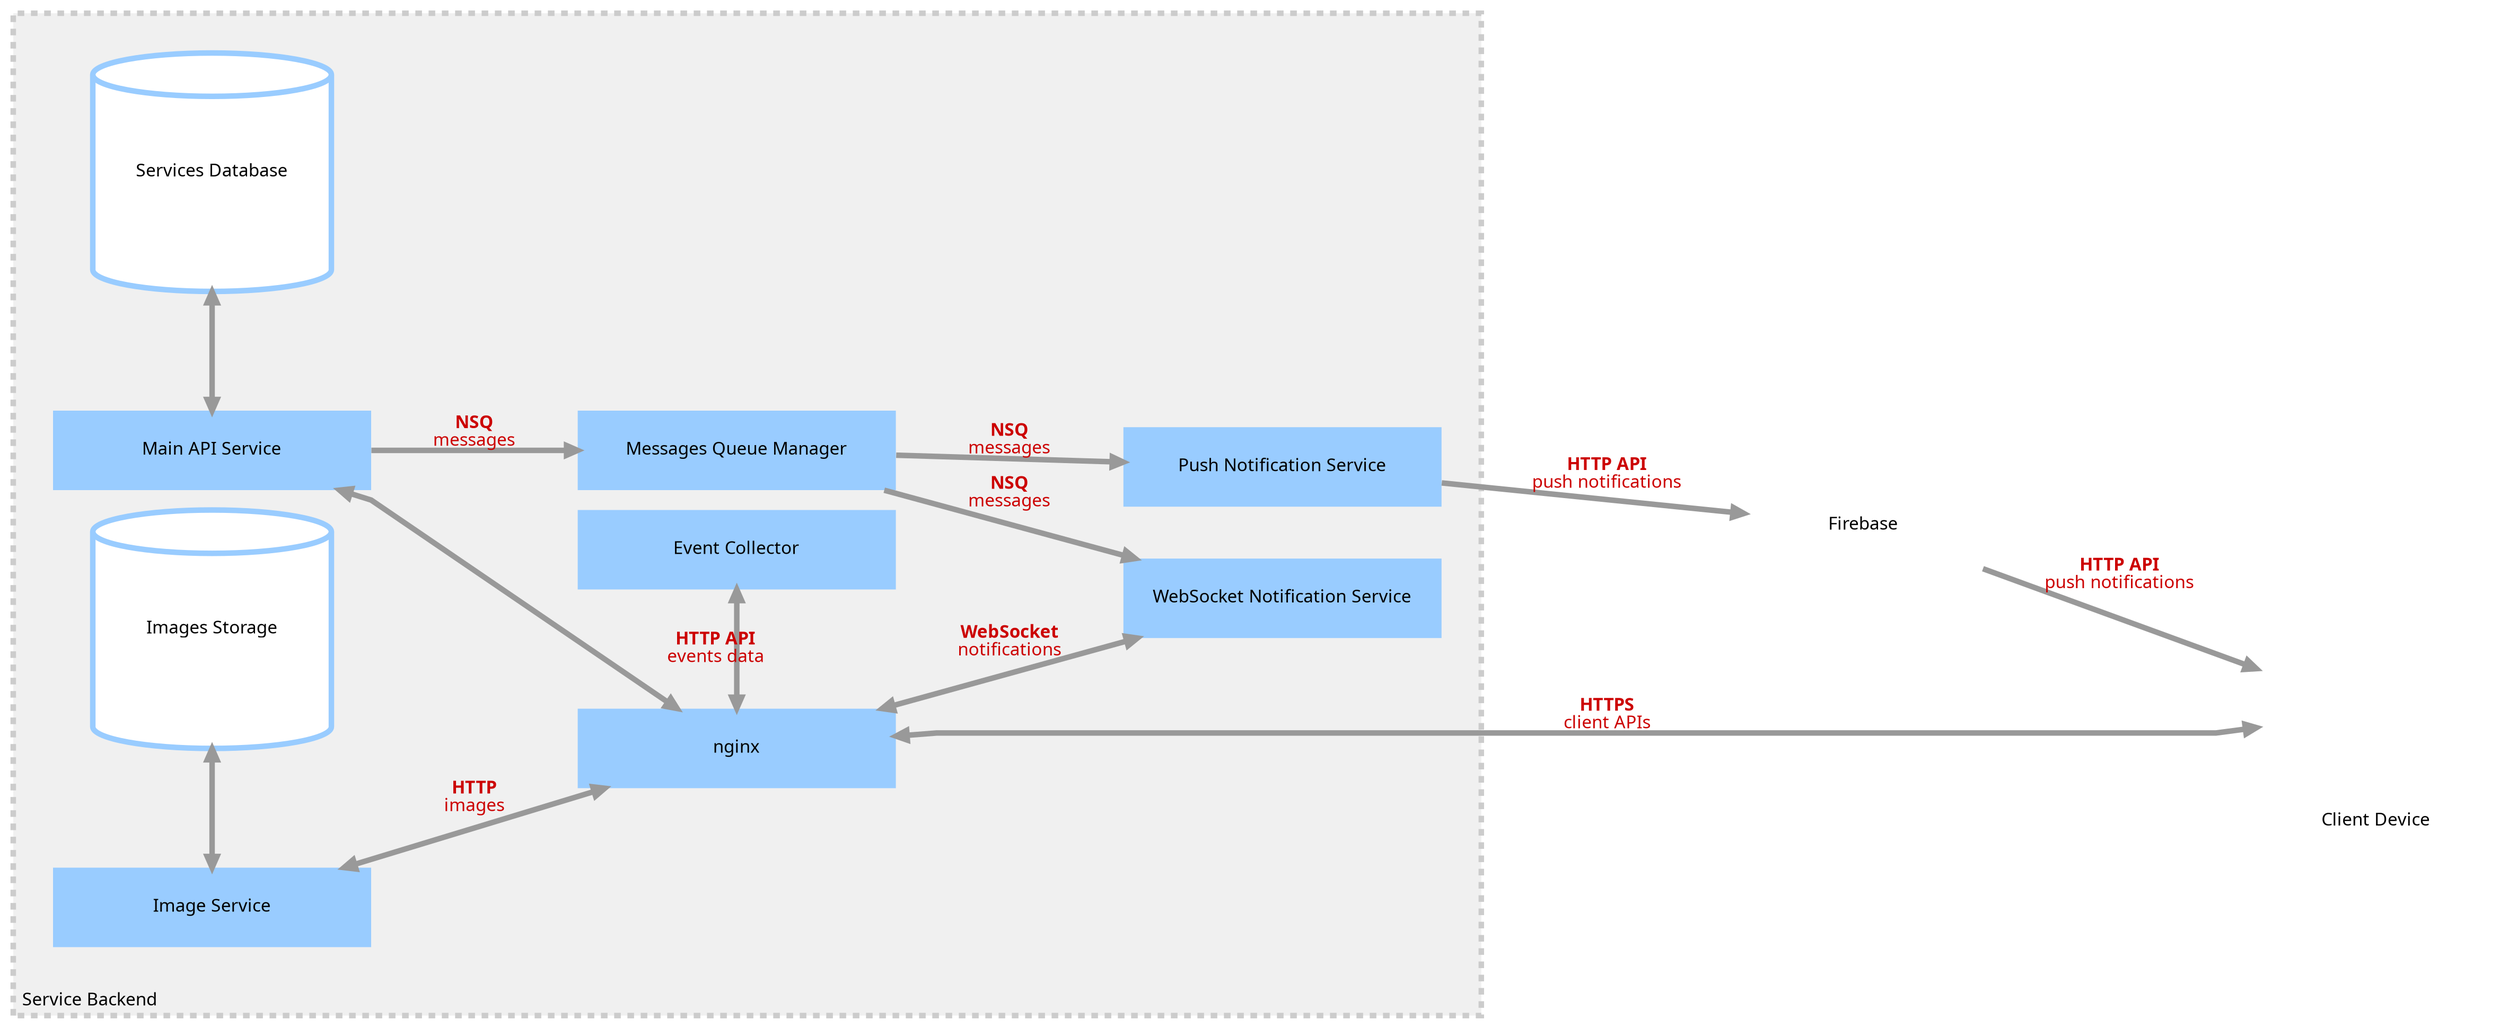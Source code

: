 digraph {
graph [newrank = "true", rankdir = "LR", splines = "polyline", fontname = "PT Sans Caption", fontsize = "16"];
node [fixedsize = "true", fontname = "PT Sans Caption", fontsize = "16"];
edge [dir = "both", penwidth = "5", minlen = "3", fontname = "PT Sans Caption", fontsize = "16", fontcolor = "#cc0000", color = "#999999"];
"services_db" [shape = "cylinder", width = "3", height = "3", style = "filled", penwidth = "5", color = "#99ccff", fillcolor = "#ffffff", label = "Services Database"];
"images_storage" [shape = "cylinder", width = "3", height = "3", style = "filled", penwidth = "5", color = "#99ccff", fillcolor = "#ffffff", label = "Images Storage"];
"collector" [shape = "box", width = "4", height = "1", penwidth = "0", style = "filled", fillcolor = "#99ccff", label = "Event Collector"];
"main_api_service" [shape = "box", width = "4", height = "1", penwidth = "0", style = "filled", fillcolor = "#99ccff", label = "Main API Service"];
"images_service" [shape = "box", width = "4", height = "1", penwidth = "0", style = "filled", fillcolor = "#99ccff", label = "Image Service"];
"push_service" [shape = "box", width = "4", height = "1", penwidth = "0", style = "filled", fillcolor = "#99ccff", label = "Push Notification Service"];
"queue_manager" [shape = "box", width = "4", height = "1", penwidth = "0", style = "filled", fillcolor = "#99ccff", label = "Messages Queue Manager"];
"ws_service" [shape = "box", width = "4", height = "1", penwidth = "0", style = "filled", fillcolor = "#99ccff", label = "WebSocket Notification Service"];
"nginx" [shape = "box", width = "4", height = "1", penwidth = "0", style = "filled", fillcolor = "#99ccff", label = "nginx"];
"firebase" [shape = "box", width = "3", height = "3", penwidth = "0", image = "./source/style_2/cloud.png", label = "Firebase"];
"client" [shape = "box", width = "3", height = "3", penwidth = "0", image = "./source/style_2/client_device.png", labelloc = "b", label = "Client Device"];
subgraph cluster_1 {
labelloc = "b";
labeljust = "l";
shape = "box";
penwidth = "5";
margin = "36";
color = "#cccccc";
fillcolor = "#f0f0f0";
style = "dashed, filled";
label = "Service Backend";
"services_db";
"images_storage";
"collector";
"main_api_service";
"images_service";
"push_service";
"queue_manager";
"ws_service";
"nginx";
}
"nginx" -> "main_api_service";
"nginx" -> "collector" [label = <<b>HTTP API</b><br />events data>];
"nginx" -> "images_service" [label = <<b>HTTP</b><br />images>];
"nginx" -> "ws_service" [label = <<b>WebSocket</b><br />notifications>];
"main_api_service" -> "services_db";
"main_api_service" -> "queue_manager" [arrowtail = "none", label = <<b>NSQ</b><br />messages>];
"images_service" -> "images_storage";
"queue_manager" -> "push_service" [arrowtail = "none", label = <<b>NSQ</b><br />messages>];
"queue_manager" -> "ws_service" [arrowtail = "none", label = <<b>NSQ</b><br />messages>];
"push_service" -> "firebase" [arrowtail = "none", label = <<b>HTTP API</b><br />push notifications>];
"firebase" -> "client" [arrowtail = "none", label = <<b>HTTP API</b><br />push notifications>];
"client" -> "nginx" [label = <<b>HTTPS</b><br />client APIs>];
subgraph {
rank = "same";
"services_db";
"main_api_service";
"images_service";
"images_storage";
}
subgraph {
rank = "same";
"queue_manager";
"collector";
"nginx";
}
subgraph {
rank = "same";
"push_service";
"ws_service";
}
subgraph {
rank = "same";
"firebase";
}
subgraph {
rank = "same";
"client";
}
}
